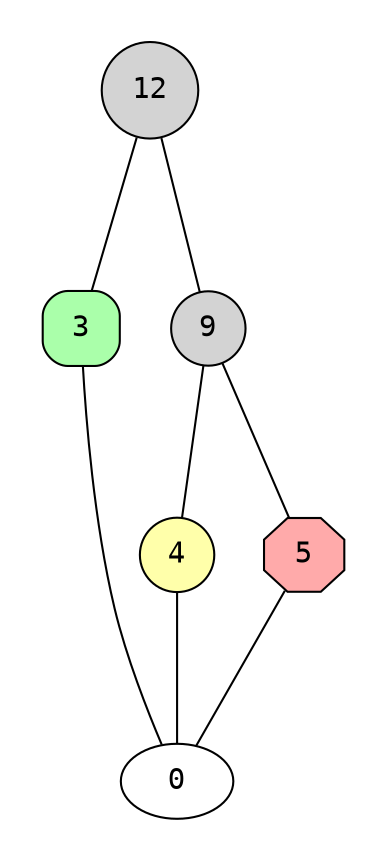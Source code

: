 // <Lattice object of 3 atoms 6 concepts 2 coatoms at 0x10d710b38>
digraph Lattice {
	node [label="" shape=circle style=filled width=.25]
	edge [dir=none labeldistance=1.5 minlen=2]
	subgraph cluster_0 {
		color=transparent
		c0 [fillcolor="" fontname=Courier fontsize=14 height="" label=0 shape="" style="" width=""]
	}
	subgraph cluster_1 {
		color=transparent
		c1 [fillcolor="#AAFFAA" fontname=Courier fontsize=14 height=0.5 label=3 shape=box style="filled,rounded" width=0.51]
	}
	c1 -> c0
	subgraph cluster_2 {
		color=transparent
		c2 [fillcolor="#FFFFAA" fontname=Courier fontsize=14 height=0.45 label=4 shape=circle style=filled width=0.45]
	}
	c2 -> c0
	subgraph cluster_3 {
		color=transparent
		c3 [fillcolor="#FFAAAA" fontname=Courier fontsize=14 height=0 label=5 shape=octagon style=filled width=0]
	}
	c3 -> c0
	subgraph cluster_4 {
		color=transparent
		c4 [fontname=Courier fontsize=14 label=9 style=filled]
	}
	c4 -> c2
	c4 -> c3
	subgraph cluster_5 {
		color=transparent
		c5 [fontname=Courier fontsize=14 label=12]
	}
	c5 -> c1
	c5 -> c4
}
